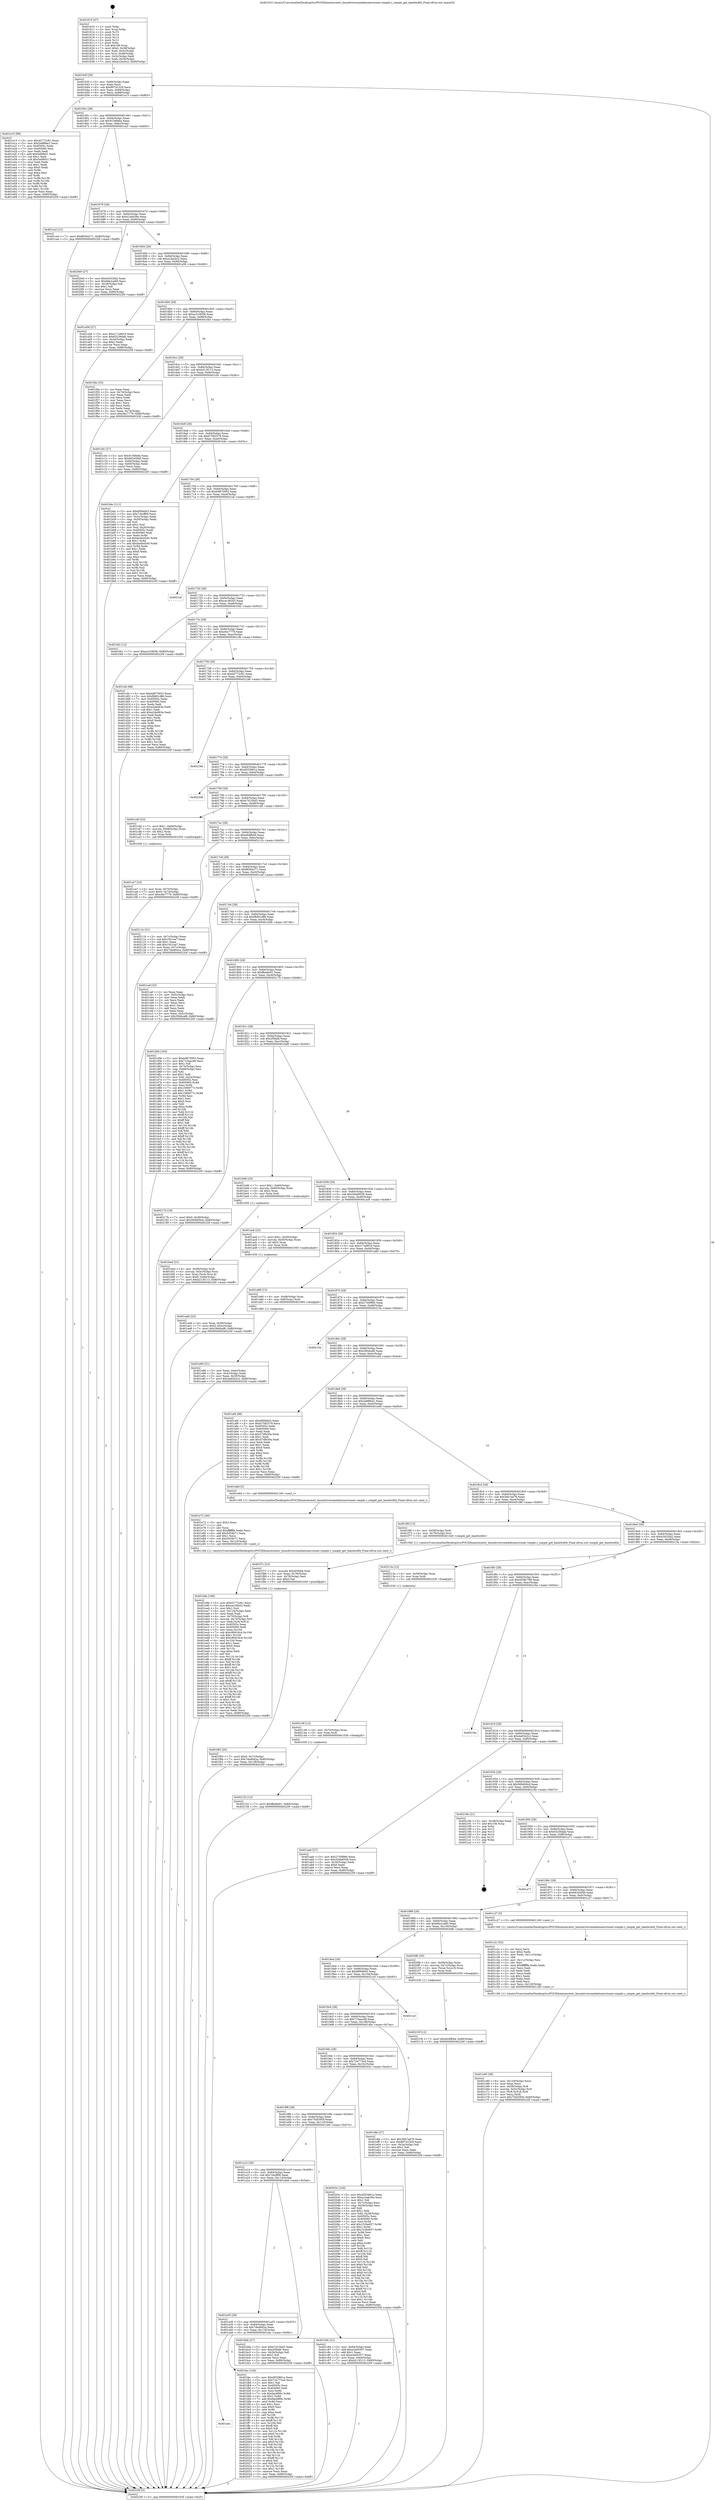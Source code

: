digraph "0x401610" {
  label = "0x401610 (/mnt/c/Users/mathe/Desktop/tcc/POCII/binaries/extr_linuxdriversmediatunerstuner-simple.c_simple_get_bandwidth_Final-ollvm.out::main(0))"
  labelloc = "t"
  node[shape=record]

  Entry [label="",width=0.3,height=0.3,shape=circle,fillcolor=black,style=filled]
  "0x40163f" [label="{
     0x40163f [29]\l
     | [instrs]\l
     &nbsp;&nbsp;0x40163f \<+3\>: mov -0x80(%rbp),%eax\l
     &nbsp;&nbsp;0x401642 \<+2\>: mov %eax,%ecx\l
     &nbsp;&nbsp;0x401644 \<+6\>: sub $0x89742328,%ecx\l
     &nbsp;&nbsp;0x40164a \<+6\>: mov %eax,-0x84(%rbp)\l
     &nbsp;&nbsp;0x401650 \<+6\>: mov %ecx,-0x88(%rbp)\l
     &nbsp;&nbsp;0x401656 \<+6\>: je 0000000000401e15 \<main+0x805\>\l
  }"]
  "0x401e15" [label="{
     0x401e15 [88]\l
     | [instrs]\l
     &nbsp;&nbsp;0x401e15 \<+5\>: mov $0xd2772c81,%eax\l
     &nbsp;&nbsp;0x401e1a \<+5\>: mov $0x2e8f6be1,%ecx\l
     &nbsp;&nbsp;0x401e1f \<+7\>: mov 0x40505c,%edx\l
     &nbsp;&nbsp;0x401e26 \<+7\>: mov 0x405060,%esi\l
     &nbsp;&nbsp;0x401e2d \<+2\>: mov %edx,%edi\l
     &nbsp;&nbsp;0x401e2f \<+6\>: add $0x5efdfe51,%edi\l
     &nbsp;&nbsp;0x401e35 \<+3\>: sub $0x1,%edi\l
     &nbsp;&nbsp;0x401e38 \<+6\>: sub $0x5efdfe51,%edi\l
     &nbsp;&nbsp;0x401e3e \<+3\>: imul %edi,%edx\l
     &nbsp;&nbsp;0x401e41 \<+3\>: and $0x1,%edx\l
     &nbsp;&nbsp;0x401e44 \<+3\>: cmp $0x0,%edx\l
     &nbsp;&nbsp;0x401e47 \<+4\>: sete %r8b\l
     &nbsp;&nbsp;0x401e4b \<+3\>: cmp $0xa,%esi\l
     &nbsp;&nbsp;0x401e4e \<+4\>: setl %r9b\l
     &nbsp;&nbsp;0x401e52 \<+3\>: mov %r8b,%r10b\l
     &nbsp;&nbsp;0x401e55 \<+3\>: and %r9b,%r10b\l
     &nbsp;&nbsp;0x401e58 \<+3\>: xor %r9b,%r8b\l
     &nbsp;&nbsp;0x401e5b \<+3\>: or %r8b,%r10b\l
     &nbsp;&nbsp;0x401e5e \<+4\>: test $0x1,%r10b\l
     &nbsp;&nbsp;0x401e62 \<+3\>: cmovne %ecx,%eax\l
     &nbsp;&nbsp;0x401e65 \<+3\>: mov %eax,-0x80(%rbp)\l
     &nbsp;&nbsp;0x401e68 \<+5\>: jmp 000000000040220f \<main+0xbff\>\l
  }"]
  "0x40165c" [label="{
     0x40165c [28]\l
     | [instrs]\l
     &nbsp;&nbsp;0x40165c \<+5\>: jmp 0000000000401661 \<main+0x51\>\l
     &nbsp;&nbsp;0x401661 \<+6\>: mov -0x84(%rbp),%eax\l
     &nbsp;&nbsp;0x401667 \<+5\>: sub $0x9156fe6e,%eax\l
     &nbsp;&nbsp;0x40166c \<+6\>: mov %eax,-0x8c(%rbp)\l
     &nbsp;&nbsp;0x401672 \<+6\>: je 0000000000401ca3 \<main+0x693\>\l
  }"]
  Exit [label="",width=0.3,height=0.3,shape=circle,fillcolor=black,style=filled,peripheries=2]
  "0x401ca3" [label="{
     0x401ca3 [12]\l
     | [instrs]\l
     &nbsp;&nbsp;0x401ca3 \<+7\>: movl $0xf6564271,-0x80(%rbp)\l
     &nbsp;&nbsp;0x401caa \<+5\>: jmp 000000000040220f \<main+0xbff\>\l
  }"]
  "0x401678" [label="{
     0x401678 [28]\l
     | [instrs]\l
     &nbsp;&nbsp;0x401678 \<+5\>: jmp 000000000040167d \<main+0x6d\>\l
     &nbsp;&nbsp;0x40167d \<+6\>: mov -0x84(%rbp),%eax\l
     &nbsp;&nbsp;0x401683 \<+5\>: sub $0xa14ab39e,%eax\l
     &nbsp;&nbsp;0x401688 \<+6\>: mov %eax,-0x90(%rbp)\l
     &nbsp;&nbsp;0x40168e \<+6\>: je 00000000004020e0 \<main+0xad0\>\l
  }"]
  "0x402152" [label="{
     0x402152 [12]\l
     | [instrs]\l
     &nbsp;&nbsp;0x402152 \<+7\>: movl $0xffea9e91,-0x80(%rbp)\l
     &nbsp;&nbsp;0x402159 \<+5\>: jmp 000000000040220f \<main+0xbff\>\l
  }"]
  "0x4020e0" [label="{
     0x4020e0 [27]\l
     | [instrs]\l
     &nbsp;&nbsp;0x4020e0 \<+5\>: mov $0x43432fa2,%eax\l
     &nbsp;&nbsp;0x4020e5 \<+5\>: mov $0x66e2ce60,%ecx\l
     &nbsp;&nbsp;0x4020ea \<+3\>: mov -0x29(%rbp),%dl\l
     &nbsp;&nbsp;0x4020ed \<+3\>: test $0x1,%dl\l
     &nbsp;&nbsp;0x4020f0 \<+3\>: cmovne %ecx,%eax\l
     &nbsp;&nbsp;0x4020f3 \<+3\>: mov %eax,-0x80(%rbp)\l
     &nbsp;&nbsp;0x4020f6 \<+5\>: jmp 000000000040220f \<main+0xbff\>\l
  }"]
  "0x401694" [label="{
     0x401694 [28]\l
     | [instrs]\l
     &nbsp;&nbsp;0x401694 \<+5\>: jmp 0000000000401699 \<main+0x89\>\l
     &nbsp;&nbsp;0x401699 \<+6\>: mov -0x84(%rbp),%eax\l
     &nbsp;&nbsp;0x40169f \<+5\>: sub $0xa23acbc2,%eax\l
     &nbsp;&nbsp;0x4016a4 \<+6\>: mov %eax,-0x94(%rbp)\l
     &nbsp;&nbsp;0x4016aa \<+6\>: je 0000000000401a56 \<main+0x446\>\l
  }"]
  "0x402146" [label="{
     0x402146 [12]\l
     | [instrs]\l
     &nbsp;&nbsp;0x402146 \<+4\>: mov -0x70(%rbp),%rax\l
     &nbsp;&nbsp;0x40214a \<+3\>: mov %rax,%rdi\l
     &nbsp;&nbsp;0x40214d \<+5\>: call 0000000000401030 \<free@plt\>\l
     | [calls]\l
     &nbsp;&nbsp;0x401030 \{1\} (unknown)\l
  }"]
  "0x401a56" [label="{
     0x401a56 [27]\l
     | [instrs]\l
     &nbsp;&nbsp;0x401a56 \<+5\>: mov $0x217a9818,%eax\l
     &nbsp;&nbsp;0x401a5b \<+5\>: mov $0x63236dab,%ecx\l
     &nbsp;&nbsp;0x401a60 \<+3\>: mov -0x34(%rbp),%edx\l
     &nbsp;&nbsp;0x401a63 \<+3\>: cmp $0x2,%edx\l
     &nbsp;&nbsp;0x401a66 \<+3\>: cmovne %ecx,%eax\l
     &nbsp;&nbsp;0x401a69 \<+3\>: mov %eax,-0x80(%rbp)\l
     &nbsp;&nbsp;0x401a6c \<+5\>: jmp 000000000040220f \<main+0xbff\>\l
  }"]
  "0x4016b0" [label="{
     0x4016b0 [28]\l
     | [instrs]\l
     &nbsp;&nbsp;0x4016b0 \<+5\>: jmp 00000000004016b5 \<main+0xa5\>\l
     &nbsp;&nbsp;0x4016b5 \<+6\>: mov -0x84(%rbp),%eax\l
     &nbsp;&nbsp;0x4016bb \<+5\>: sub $0xac318058,%eax\l
     &nbsp;&nbsp;0x4016c0 \<+6\>: mov %eax,-0x98(%rbp)\l
     &nbsp;&nbsp;0x4016c6 \<+6\>: je 0000000000401f4e \<main+0x93e\>\l
  }"]
  "0x40220f" [label="{
     0x40220f [5]\l
     | [instrs]\l
     &nbsp;&nbsp;0x40220f \<+5\>: jmp 000000000040163f \<main+0x2f\>\l
  }"]
  "0x401610" [label="{
     0x401610 [47]\l
     | [instrs]\l
     &nbsp;&nbsp;0x401610 \<+1\>: push %rbp\l
     &nbsp;&nbsp;0x401611 \<+3\>: mov %rsp,%rbp\l
     &nbsp;&nbsp;0x401614 \<+2\>: push %r15\l
     &nbsp;&nbsp;0x401616 \<+2\>: push %r14\l
     &nbsp;&nbsp;0x401618 \<+2\>: push %r13\l
     &nbsp;&nbsp;0x40161a \<+2\>: push %r12\l
     &nbsp;&nbsp;0x40161c \<+1\>: push %rbx\l
     &nbsp;&nbsp;0x40161d \<+7\>: sub $0x108,%rsp\l
     &nbsp;&nbsp;0x401624 \<+7\>: movl $0x0,-0x38(%rbp)\l
     &nbsp;&nbsp;0x40162b \<+3\>: mov %edi,-0x3c(%rbp)\l
     &nbsp;&nbsp;0x40162e \<+4\>: mov %rsi,-0x48(%rbp)\l
     &nbsp;&nbsp;0x401632 \<+3\>: mov -0x3c(%rbp),%edi\l
     &nbsp;&nbsp;0x401635 \<+3\>: mov %edi,-0x34(%rbp)\l
     &nbsp;&nbsp;0x401638 \<+7\>: movl $0xa23acbc2,-0x80(%rbp)\l
  }"]
  "0x40210f" [label="{
     0x40210f [12]\l
     | [instrs]\l
     &nbsp;&nbsp;0x40210f \<+7\>: movl $0xefc8f64d,-0x80(%rbp)\l
     &nbsp;&nbsp;0x402116 \<+5\>: jmp 000000000040220f \<main+0xbff\>\l
  }"]
  "0x401f4e" [label="{
     0x401f4e [33]\l
     | [instrs]\l
     &nbsp;&nbsp;0x401f4e \<+2\>: xor %eax,%eax\l
     &nbsp;&nbsp;0x401f50 \<+3\>: mov -0x74(%rbp),%ecx\l
     &nbsp;&nbsp;0x401f53 \<+2\>: mov %eax,%edx\l
     &nbsp;&nbsp;0x401f55 \<+2\>: sub %ecx,%edx\l
     &nbsp;&nbsp;0x401f57 \<+2\>: mov %eax,%ecx\l
     &nbsp;&nbsp;0x401f59 \<+3\>: sub $0x1,%ecx\l
     &nbsp;&nbsp;0x401f5c \<+2\>: add %ecx,%edx\l
     &nbsp;&nbsp;0x401f5e \<+2\>: sub %edx,%eax\l
     &nbsp;&nbsp;0x401f60 \<+3\>: mov %eax,-0x74(%rbp)\l
     &nbsp;&nbsp;0x401f63 \<+7\>: movl $0xcfec7779,-0x80(%rbp)\l
     &nbsp;&nbsp;0x401f6a \<+5\>: jmp 000000000040220f \<main+0xbff\>\l
  }"]
  "0x4016cc" [label="{
     0x4016cc [28]\l
     | [instrs]\l
     &nbsp;&nbsp;0x4016cc \<+5\>: jmp 00000000004016d1 \<main+0xc1\>\l
     &nbsp;&nbsp;0x4016d1 \<+6\>: mov -0x84(%rbp),%eax\l
     &nbsp;&nbsp;0x4016d7 \<+5\>: sub $0xb213f113,%eax\l
     &nbsp;&nbsp;0x4016dc \<+6\>: mov %eax,-0x9c(%rbp)\l
     &nbsp;&nbsp;0x4016e2 \<+6\>: je 0000000000401c0c \<main+0x5fc\>\l
  }"]
  "0x401a4c" [label="{
     0x401a4c\l
  }", style=dashed]
  "0x401c0c" [label="{
     0x401c0c [27]\l
     | [instrs]\l
     &nbsp;&nbsp;0x401c0c \<+5\>: mov $0x9156fe6e,%eax\l
     &nbsp;&nbsp;0x401c11 \<+5\>: mov $0x66345f49,%ecx\l
     &nbsp;&nbsp;0x401c16 \<+3\>: mov -0x64(%rbp),%edx\l
     &nbsp;&nbsp;0x401c19 \<+3\>: cmp -0x60(%rbp),%edx\l
     &nbsp;&nbsp;0x401c1c \<+3\>: cmovl %ecx,%eax\l
     &nbsp;&nbsp;0x401c1f \<+3\>: mov %eax,-0x80(%rbp)\l
     &nbsp;&nbsp;0x401c22 \<+5\>: jmp 000000000040220f \<main+0xbff\>\l
  }"]
  "0x4016e8" [label="{
     0x4016e8 [28]\l
     | [instrs]\l
     &nbsp;&nbsp;0x4016e8 \<+5\>: jmp 00000000004016ed \<main+0xdd\>\l
     &nbsp;&nbsp;0x4016ed \<+6\>: mov -0x84(%rbp),%eax\l
     &nbsp;&nbsp;0x4016f3 \<+5\>: sub $0xb7582579,%eax\l
     &nbsp;&nbsp;0x4016f8 \<+6\>: mov %eax,-0xa0(%rbp)\l
     &nbsp;&nbsp;0x4016fe \<+6\>: je 0000000000401b4c \<main+0x53c\>\l
  }"]
  "0x401fac" [label="{
     0x401fac [144]\l
     | [instrs]\l
     &nbsp;&nbsp;0x401fac \<+5\>: mov $0xd553861a,%eax\l
     &nbsp;&nbsp;0x401fb1 \<+5\>: mov $0x72e773cd,%ecx\l
     &nbsp;&nbsp;0x401fb6 \<+2\>: mov $0x1,%dl\l
     &nbsp;&nbsp;0x401fb8 \<+7\>: mov 0x40505c,%esi\l
     &nbsp;&nbsp;0x401fbf \<+7\>: mov 0x405060,%edi\l
     &nbsp;&nbsp;0x401fc6 \<+3\>: mov %esi,%r8d\l
     &nbsp;&nbsp;0x401fc9 \<+7\>: sub $0xfae4f89c,%r8d\l
     &nbsp;&nbsp;0x401fd0 \<+4\>: sub $0x1,%r8d\l
     &nbsp;&nbsp;0x401fd4 \<+7\>: add $0xfae4f89c,%r8d\l
     &nbsp;&nbsp;0x401fdb \<+4\>: imul %r8d,%esi\l
     &nbsp;&nbsp;0x401fdf \<+3\>: and $0x1,%esi\l
     &nbsp;&nbsp;0x401fe2 \<+3\>: cmp $0x0,%esi\l
     &nbsp;&nbsp;0x401fe5 \<+4\>: sete %r9b\l
     &nbsp;&nbsp;0x401fe9 \<+3\>: cmp $0xa,%edi\l
     &nbsp;&nbsp;0x401fec \<+4\>: setl %r10b\l
     &nbsp;&nbsp;0x401ff0 \<+3\>: mov %r9b,%r11b\l
     &nbsp;&nbsp;0x401ff3 \<+4\>: xor $0xff,%r11b\l
     &nbsp;&nbsp;0x401ff7 \<+3\>: mov %r10b,%bl\l
     &nbsp;&nbsp;0x401ffa \<+3\>: xor $0xff,%bl\l
     &nbsp;&nbsp;0x401ffd \<+3\>: xor $0x0,%dl\l
     &nbsp;&nbsp;0x402000 \<+3\>: mov %r11b,%r14b\l
     &nbsp;&nbsp;0x402003 \<+4\>: and $0x0,%r14b\l
     &nbsp;&nbsp;0x402007 \<+3\>: and %dl,%r9b\l
     &nbsp;&nbsp;0x40200a \<+3\>: mov %bl,%r15b\l
     &nbsp;&nbsp;0x40200d \<+4\>: and $0x0,%r15b\l
     &nbsp;&nbsp;0x402011 \<+3\>: and %dl,%r10b\l
     &nbsp;&nbsp;0x402014 \<+3\>: or %r9b,%r14b\l
     &nbsp;&nbsp;0x402017 \<+3\>: or %r10b,%r15b\l
     &nbsp;&nbsp;0x40201a \<+3\>: xor %r15b,%r14b\l
     &nbsp;&nbsp;0x40201d \<+3\>: or %bl,%r11b\l
     &nbsp;&nbsp;0x402020 \<+4\>: xor $0xff,%r11b\l
     &nbsp;&nbsp;0x402024 \<+3\>: or $0x0,%dl\l
     &nbsp;&nbsp;0x402027 \<+3\>: and %dl,%r11b\l
     &nbsp;&nbsp;0x40202a \<+3\>: or %r11b,%r14b\l
     &nbsp;&nbsp;0x40202d \<+4\>: test $0x1,%r14b\l
     &nbsp;&nbsp;0x402031 \<+3\>: cmovne %ecx,%eax\l
     &nbsp;&nbsp;0x402034 \<+3\>: mov %eax,-0x80(%rbp)\l
     &nbsp;&nbsp;0x402037 \<+5\>: jmp 000000000040220f \<main+0xbff\>\l
  }"]
  "0x401b4c" [label="{
     0x401b4c [111]\l
     | [instrs]\l
     &nbsp;&nbsp;0x401b4c \<+5\>: mov $0x6f0f4603,%eax\l
     &nbsp;&nbsp;0x401b51 \<+5\>: mov $0x7cbcff06,%ecx\l
     &nbsp;&nbsp;0x401b56 \<+3\>: mov -0x5c(%rbp),%edx\l
     &nbsp;&nbsp;0x401b59 \<+3\>: cmp -0x50(%rbp),%edx\l
     &nbsp;&nbsp;0x401b5c \<+4\>: setl %sil\l
     &nbsp;&nbsp;0x401b60 \<+4\>: and $0x1,%sil\l
     &nbsp;&nbsp;0x401b64 \<+4\>: mov %sil,-0x2b(%rbp)\l
     &nbsp;&nbsp;0x401b68 \<+7\>: mov 0x40505c,%edx\l
     &nbsp;&nbsp;0x401b6f \<+7\>: mov 0x405060,%edi\l
     &nbsp;&nbsp;0x401b76 \<+3\>: mov %edx,%r8d\l
     &nbsp;&nbsp;0x401b79 \<+7\>: sub $0xbe4b4540,%r8d\l
     &nbsp;&nbsp;0x401b80 \<+4\>: sub $0x1,%r8d\l
     &nbsp;&nbsp;0x401b84 \<+7\>: add $0xbe4b4540,%r8d\l
     &nbsp;&nbsp;0x401b8b \<+4\>: imul %r8d,%edx\l
     &nbsp;&nbsp;0x401b8f \<+3\>: and $0x1,%edx\l
     &nbsp;&nbsp;0x401b92 \<+3\>: cmp $0x0,%edx\l
     &nbsp;&nbsp;0x401b95 \<+4\>: sete %sil\l
     &nbsp;&nbsp;0x401b99 \<+3\>: cmp $0xa,%edi\l
     &nbsp;&nbsp;0x401b9c \<+4\>: setl %r9b\l
     &nbsp;&nbsp;0x401ba0 \<+3\>: mov %sil,%r10b\l
     &nbsp;&nbsp;0x401ba3 \<+3\>: and %r9b,%r10b\l
     &nbsp;&nbsp;0x401ba6 \<+3\>: xor %r9b,%sil\l
     &nbsp;&nbsp;0x401ba9 \<+3\>: or %sil,%r10b\l
     &nbsp;&nbsp;0x401bac \<+4\>: test $0x1,%r10b\l
     &nbsp;&nbsp;0x401bb0 \<+3\>: cmovne %ecx,%eax\l
     &nbsp;&nbsp;0x401bb3 \<+3\>: mov %eax,-0x80(%rbp)\l
     &nbsp;&nbsp;0x401bb6 \<+5\>: jmp 000000000040220f \<main+0xbff\>\l
  }"]
  "0x401704" [label="{
     0x401704 [28]\l
     | [instrs]\l
     &nbsp;&nbsp;0x401704 \<+5\>: jmp 0000000000401709 \<main+0xf9\>\l
     &nbsp;&nbsp;0x401709 \<+6\>: mov -0x84(%rbp),%eax\l
     &nbsp;&nbsp;0x40170f \<+5\>: sub $0xb9875953,%eax\l
     &nbsp;&nbsp;0x401714 \<+6\>: mov %eax,-0xa4(%rbp)\l
     &nbsp;&nbsp;0x40171a \<+6\>: je 00000000004021af \<main+0xb9f\>\l
  }"]
  "0x401f93" [label="{
     0x401f93 [25]\l
     | [instrs]\l
     &nbsp;&nbsp;0x401f93 \<+7\>: movl $0x0,-0x7c(%rbp)\l
     &nbsp;&nbsp;0x401f9a \<+7\>: movl $0x7ded942a,-0x80(%rbp)\l
     &nbsp;&nbsp;0x401fa1 \<+6\>: mov %eax,-0x128(%rbp)\l
     &nbsp;&nbsp;0x401fa7 \<+5\>: jmp 000000000040220f \<main+0xbff\>\l
  }"]
  "0x4021af" [label="{
     0x4021af\l
  }", style=dashed]
  "0x401720" [label="{
     0x401720 [28]\l
     | [instrs]\l
     &nbsp;&nbsp;0x401720 \<+5\>: jmp 0000000000401725 \<main+0x115\>\l
     &nbsp;&nbsp;0x401725 \<+6\>: mov -0x84(%rbp),%eax\l
     &nbsp;&nbsp;0x40172b \<+5\>: sub $0xcec38263,%eax\l
     &nbsp;&nbsp;0x401730 \<+6\>: mov %eax,-0xa8(%rbp)\l
     &nbsp;&nbsp;0x401736 \<+6\>: je 0000000000401f42 \<main+0x932\>\l
  }"]
  "0x401f7c" [label="{
     0x401f7c [23]\l
     | [instrs]\l
     &nbsp;&nbsp;0x401f7c \<+10\>: movabs $0x4030b6,%rdi\l
     &nbsp;&nbsp;0x401f86 \<+3\>: mov %eax,-0x78(%rbp)\l
     &nbsp;&nbsp;0x401f89 \<+3\>: mov -0x78(%rbp),%esi\l
     &nbsp;&nbsp;0x401f8c \<+2\>: mov $0x0,%al\l
     &nbsp;&nbsp;0x401f8e \<+5\>: call 0000000000401040 \<printf@plt\>\l
     | [calls]\l
     &nbsp;&nbsp;0x401040 \{1\} (unknown)\l
  }"]
  "0x401f42" [label="{
     0x401f42 [12]\l
     | [instrs]\l
     &nbsp;&nbsp;0x401f42 \<+7\>: movl $0xac318058,-0x80(%rbp)\l
     &nbsp;&nbsp;0x401f49 \<+5\>: jmp 000000000040220f \<main+0xbff\>\l
  }"]
  "0x40173c" [label="{
     0x40173c [28]\l
     | [instrs]\l
     &nbsp;&nbsp;0x40173c \<+5\>: jmp 0000000000401741 \<main+0x131\>\l
     &nbsp;&nbsp;0x401741 \<+6\>: mov -0x84(%rbp),%eax\l
     &nbsp;&nbsp;0x401747 \<+5\>: sub $0xcfec7779,%eax\l
     &nbsp;&nbsp;0x40174c \<+6\>: mov %eax,-0xac(%rbp)\l
     &nbsp;&nbsp;0x401752 \<+6\>: je 0000000000401cfe \<main+0x6ee\>\l
  }"]
  "0x401e9a" [label="{
     0x401e9a [168]\l
     | [instrs]\l
     &nbsp;&nbsp;0x401e9a \<+5\>: mov $0xd2772c81,%ecx\l
     &nbsp;&nbsp;0x401e9f \<+5\>: mov $0xcec38263,%edx\l
     &nbsp;&nbsp;0x401ea4 \<+3\>: mov $0x1,%sil\l
     &nbsp;&nbsp;0x401ea7 \<+6\>: mov -0x124(%rbp),%edi\l
     &nbsp;&nbsp;0x401ead \<+3\>: imul %eax,%edi\l
     &nbsp;&nbsp;0x401eb0 \<+4\>: mov -0x70(%rbp),%r8\l
     &nbsp;&nbsp;0x401eb4 \<+4\>: movslq -0x74(%rbp),%r9\l
     &nbsp;&nbsp;0x401eb8 \<+4\>: mov %edi,(%r8,%r9,4)\l
     &nbsp;&nbsp;0x401ebc \<+7\>: mov 0x40505c,%eax\l
     &nbsp;&nbsp;0x401ec3 \<+7\>: mov 0x405060,%edi\l
     &nbsp;&nbsp;0x401eca \<+3\>: mov %eax,%r10d\l
     &nbsp;&nbsp;0x401ecd \<+7\>: sub $0xc90d16c4,%r10d\l
     &nbsp;&nbsp;0x401ed4 \<+4\>: sub $0x1,%r10d\l
     &nbsp;&nbsp;0x401ed8 \<+7\>: add $0xc90d16c4,%r10d\l
     &nbsp;&nbsp;0x401edf \<+4\>: imul %r10d,%eax\l
     &nbsp;&nbsp;0x401ee3 \<+3\>: and $0x1,%eax\l
     &nbsp;&nbsp;0x401ee6 \<+3\>: cmp $0x0,%eax\l
     &nbsp;&nbsp;0x401ee9 \<+4\>: sete %r11b\l
     &nbsp;&nbsp;0x401eed \<+3\>: cmp $0xa,%edi\l
     &nbsp;&nbsp;0x401ef0 \<+3\>: setl %bl\l
     &nbsp;&nbsp;0x401ef3 \<+3\>: mov %r11b,%r14b\l
     &nbsp;&nbsp;0x401ef6 \<+4\>: xor $0xff,%r14b\l
     &nbsp;&nbsp;0x401efa \<+3\>: mov %bl,%r15b\l
     &nbsp;&nbsp;0x401efd \<+4\>: xor $0xff,%r15b\l
     &nbsp;&nbsp;0x401f01 \<+4\>: xor $0x1,%sil\l
     &nbsp;&nbsp;0x401f05 \<+3\>: mov %r14b,%r12b\l
     &nbsp;&nbsp;0x401f08 \<+4\>: and $0xff,%r12b\l
     &nbsp;&nbsp;0x401f0c \<+3\>: and %sil,%r11b\l
     &nbsp;&nbsp;0x401f0f \<+3\>: mov %r15b,%r13b\l
     &nbsp;&nbsp;0x401f12 \<+4\>: and $0xff,%r13b\l
     &nbsp;&nbsp;0x401f16 \<+3\>: and %sil,%bl\l
     &nbsp;&nbsp;0x401f19 \<+3\>: or %r11b,%r12b\l
     &nbsp;&nbsp;0x401f1c \<+3\>: or %bl,%r13b\l
     &nbsp;&nbsp;0x401f1f \<+3\>: xor %r13b,%r12b\l
     &nbsp;&nbsp;0x401f22 \<+3\>: or %r15b,%r14b\l
     &nbsp;&nbsp;0x401f25 \<+4\>: xor $0xff,%r14b\l
     &nbsp;&nbsp;0x401f29 \<+4\>: or $0x1,%sil\l
     &nbsp;&nbsp;0x401f2d \<+3\>: and %sil,%r14b\l
     &nbsp;&nbsp;0x401f30 \<+3\>: or %r14b,%r12b\l
     &nbsp;&nbsp;0x401f33 \<+4\>: test $0x1,%r12b\l
     &nbsp;&nbsp;0x401f37 \<+3\>: cmovne %edx,%ecx\l
     &nbsp;&nbsp;0x401f3a \<+3\>: mov %ecx,-0x80(%rbp)\l
     &nbsp;&nbsp;0x401f3d \<+5\>: jmp 000000000040220f \<main+0xbff\>\l
  }"]
  "0x401cfe" [label="{
     0x401cfe [88]\l
     | [instrs]\l
     &nbsp;&nbsp;0x401cfe \<+5\>: mov $0xb9875953,%eax\l
     &nbsp;&nbsp;0x401d03 \<+5\>: mov $0xf8d91d86,%ecx\l
     &nbsp;&nbsp;0x401d08 \<+7\>: mov 0x40505c,%edx\l
     &nbsp;&nbsp;0x401d0f \<+7\>: mov 0x405060,%esi\l
     &nbsp;&nbsp;0x401d16 \<+2\>: mov %edx,%edi\l
     &nbsp;&nbsp;0x401d18 \<+6\>: sub $0xe2de063e,%edi\l
     &nbsp;&nbsp;0x401d1e \<+3\>: sub $0x1,%edi\l
     &nbsp;&nbsp;0x401d21 \<+6\>: add $0xe2de063e,%edi\l
     &nbsp;&nbsp;0x401d27 \<+3\>: imul %edi,%edx\l
     &nbsp;&nbsp;0x401d2a \<+3\>: and $0x1,%edx\l
     &nbsp;&nbsp;0x401d2d \<+3\>: cmp $0x0,%edx\l
     &nbsp;&nbsp;0x401d30 \<+4\>: sete %r8b\l
     &nbsp;&nbsp;0x401d34 \<+3\>: cmp $0xa,%esi\l
     &nbsp;&nbsp;0x401d37 \<+4\>: setl %r9b\l
     &nbsp;&nbsp;0x401d3b \<+3\>: mov %r8b,%r10b\l
     &nbsp;&nbsp;0x401d3e \<+3\>: and %r9b,%r10b\l
     &nbsp;&nbsp;0x401d41 \<+3\>: xor %r9b,%r8b\l
     &nbsp;&nbsp;0x401d44 \<+3\>: or %r8b,%r10b\l
     &nbsp;&nbsp;0x401d47 \<+4\>: test $0x1,%r10b\l
     &nbsp;&nbsp;0x401d4b \<+3\>: cmovne %ecx,%eax\l
     &nbsp;&nbsp;0x401d4e \<+3\>: mov %eax,-0x80(%rbp)\l
     &nbsp;&nbsp;0x401d51 \<+5\>: jmp 000000000040220f \<main+0xbff\>\l
  }"]
  "0x401758" [label="{
     0x401758 [28]\l
     | [instrs]\l
     &nbsp;&nbsp;0x401758 \<+5\>: jmp 000000000040175d \<main+0x14d\>\l
     &nbsp;&nbsp;0x40175d \<+6\>: mov -0x84(%rbp),%eax\l
     &nbsp;&nbsp;0x401763 \<+5\>: sub $0xd2772c81,%eax\l
     &nbsp;&nbsp;0x401768 \<+6\>: mov %eax,-0xb0(%rbp)\l
     &nbsp;&nbsp;0x40176e \<+6\>: je 00000000004021bb \<main+0xbab\>\l
  }"]
  "0x401e72" [label="{
     0x401e72 [40]\l
     | [instrs]\l
     &nbsp;&nbsp;0x401e72 \<+5\>: mov $0x2,%ecx\l
     &nbsp;&nbsp;0x401e77 \<+1\>: cltd\l
     &nbsp;&nbsp;0x401e78 \<+2\>: idiv %ecx\l
     &nbsp;&nbsp;0x401e7a \<+6\>: imul $0xfffffffe,%edx,%ecx\l
     &nbsp;&nbsp;0x401e80 \<+6\>: add $0x5d34b71,%ecx\l
     &nbsp;&nbsp;0x401e86 \<+3\>: add $0x1,%ecx\l
     &nbsp;&nbsp;0x401e89 \<+6\>: sub $0x5d34b71,%ecx\l
     &nbsp;&nbsp;0x401e8f \<+6\>: mov %ecx,-0x124(%rbp)\l
     &nbsp;&nbsp;0x401e95 \<+5\>: call 0000000000401160 \<next_i\>\l
     | [calls]\l
     &nbsp;&nbsp;0x401160 \{1\} (/mnt/c/Users/mathe/Desktop/tcc/POCII/binaries/extr_linuxdriversmediatunerstuner-simple.c_simple_get_bandwidth_Final-ollvm.out::next_i)\l
  }"]
  "0x4021bb" [label="{
     0x4021bb\l
  }", style=dashed]
  "0x401774" [label="{
     0x401774 [28]\l
     | [instrs]\l
     &nbsp;&nbsp;0x401774 \<+5\>: jmp 0000000000401779 \<main+0x169\>\l
     &nbsp;&nbsp;0x401779 \<+6\>: mov -0x84(%rbp),%eax\l
     &nbsp;&nbsp;0x40177f \<+5\>: sub $0xd553861a,%eax\l
     &nbsp;&nbsp;0x401784 \<+6\>: mov %eax,-0xb4(%rbp)\l
     &nbsp;&nbsp;0x40178a \<+6\>: je 0000000000402208 \<main+0xbf8\>\l
  }"]
  "0x401ce7" [label="{
     0x401ce7 [23]\l
     | [instrs]\l
     &nbsp;&nbsp;0x401ce7 \<+4\>: mov %rax,-0x70(%rbp)\l
     &nbsp;&nbsp;0x401ceb \<+7\>: movl $0x0,-0x74(%rbp)\l
     &nbsp;&nbsp;0x401cf2 \<+7\>: movl $0xcfec7779,-0x80(%rbp)\l
     &nbsp;&nbsp;0x401cf9 \<+5\>: jmp 000000000040220f \<main+0xbff\>\l
  }"]
  "0x402208" [label="{
     0x402208\l
  }", style=dashed]
  "0x401790" [label="{
     0x401790 [28]\l
     | [instrs]\l
     &nbsp;&nbsp;0x401790 \<+5\>: jmp 0000000000401795 \<main+0x185\>\l
     &nbsp;&nbsp;0x401795 \<+6\>: mov -0x84(%rbp),%eax\l
     &nbsp;&nbsp;0x40179b \<+5\>: sub $0xe7d15bd3,%eax\l
     &nbsp;&nbsp;0x4017a0 \<+6\>: mov %eax,-0xb8(%rbp)\l
     &nbsp;&nbsp;0x4017a6 \<+6\>: je 0000000000401cd0 \<main+0x6c0\>\l
  }"]
  "0x401c60" [label="{
     0x401c60 [36]\l
     | [instrs]\l
     &nbsp;&nbsp;0x401c60 \<+6\>: mov -0x120(%rbp),%ecx\l
     &nbsp;&nbsp;0x401c66 \<+3\>: imul %eax,%ecx\l
     &nbsp;&nbsp;0x401c69 \<+4\>: mov -0x58(%rbp),%r8\l
     &nbsp;&nbsp;0x401c6d \<+4\>: movslq -0x5c(%rbp),%r9\l
     &nbsp;&nbsp;0x401c71 \<+4\>: mov (%r8,%r9,8),%r8\l
     &nbsp;&nbsp;0x401c75 \<+3\>: mov %ecx,(%r8)\l
     &nbsp;&nbsp;0x401c78 \<+7\>: movl $0x75d5393f,-0x80(%rbp)\l
     &nbsp;&nbsp;0x401c7f \<+5\>: jmp 000000000040220f \<main+0xbff\>\l
  }"]
  "0x401cd0" [label="{
     0x401cd0 [23]\l
     | [instrs]\l
     &nbsp;&nbsp;0x401cd0 \<+7\>: movl $0x1,-0x68(%rbp)\l
     &nbsp;&nbsp;0x401cd7 \<+4\>: movslq -0x68(%rbp),%rax\l
     &nbsp;&nbsp;0x401cdb \<+4\>: shl $0x2,%rax\l
     &nbsp;&nbsp;0x401cdf \<+3\>: mov %rax,%rdi\l
     &nbsp;&nbsp;0x401ce2 \<+5\>: call 0000000000401050 \<malloc@plt\>\l
     | [calls]\l
     &nbsp;&nbsp;0x401050 \{1\} (unknown)\l
  }"]
  "0x4017ac" [label="{
     0x4017ac [28]\l
     | [instrs]\l
     &nbsp;&nbsp;0x4017ac \<+5\>: jmp 00000000004017b1 \<main+0x1a1\>\l
     &nbsp;&nbsp;0x4017b1 \<+6\>: mov -0x84(%rbp),%eax\l
     &nbsp;&nbsp;0x4017b7 \<+5\>: sub $0xefc8f64d,%eax\l
     &nbsp;&nbsp;0x4017bc \<+6\>: mov %eax,-0xbc(%rbp)\l
     &nbsp;&nbsp;0x4017c2 \<+6\>: je 000000000040211b \<main+0xb0b\>\l
  }"]
  "0x401c2c" [label="{
     0x401c2c [52]\l
     | [instrs]\l
     &nbsp;&nbsp;0x401c2c \<+2\>: xor %ecx,%ecx\l
     &nbsp;&nbsp;0x401c2e \<+5\>: mov $0x2,%edx\l
     &nbsp;&nbsp;0x401c33 \<+6\>: mov %edx,-0x11c(%rbp)\l
     &nbsp;&nbsp;0x401c39 \<+1\>: cltd\l
     &nbsp;&nbsp;0x401c3a \<+6\>: mov -0x11c(%rbp),%esi\l
     &nbsp;&nbsp;0x401c40 \<+2\>: idiv %esi\l
     &nbsp;&nbsp;0x401c42 \<+6\>: imul $0xfffffffe,%edx,%edx\l
     &nbsp;&nbsp;0x401c48 \<+2\>: mov %ecx,%edi\l
     &nbsp;&nbsp;0x401c4a \<+2\>: sub %edx,%edi\l
     &nbsp;&nbsp;0x401c4c \<+2\>: mov %ecx,%edx\l
     &nbsp;&nbsp;0x401c4e \<+3\>: sub $0x1,%edx\l
     &nbsp;&nbsp;0x401c51 \<+2\>: add %edx,%edi\l
     &nbsp;&nbsp;0x401c53 \<+2\>: sub %edi,%ecx\l
     &nbsp;&nbsp;0x401c55 \<+6\>: mov %ecx,-0x120(%rbp)\l
     &nbsp;&nbsp;0x401c5b \<+5\>: call 0000000000401160 \<next_i\>\l
     | [calls]\l
     &nbsp;&nbsp;0x401160 \{1\} (/mnt/c/Users/mathe/Desktop/tcc/POCII/binaries/extr_linuxdriversmediatunerstuner-simple.c_simple_get_bandwidth_Final-ollvm.out::next_i)\l
  }"]
  "0x40211b" [label="{
     0x40211b [31]\l
     | [instrs]\l
     &nbsp;&nbsp;0x40211b \<+3\>: mov -0x7c(%rbp),%eax\l
     &nbsp;&nbsp;0x40211e \<+5\>: sub $0x1921aa7,%eax\l
     &nbsp;&nbsp;0x402123 \<+3\>: add $0x1,%eax\l
     &nbsp;&nbsp;0x402126 \<+5\>: add $0x1921aa7,%eax\l
     &nbsp;&nbsp;0x40212b \<+3\>: mov %eax,-0x7c(%rbp)\l
     &nbsp;&nbsp;0x40212e \<+7\>: movl $0x7ded942a,-0x80(%rbp)\l
     &nbsp;&nbsp;0x402135 \<+5\>: jmp 000000000040220f \<main+0xbff\>\l
  }"]
  "0x4017c8" [label="{
     0x4017c8 [28]\l
     | [instrs]\l
     &nbsp;&nbsp;0x4017c8 \<+5\>: jmp 00000000004017cd \<main+0x1bd\>\l
     &nbsp;&nbsp;0x4017cd \<+6\>: mov -0x84(%rbp),%eax\l
     &nbsp;&nbsp;0x4017d3 \<+5\>: sub $0xf6564271,%eax\l
     &nbsp;&nbsp;0x4017d8 \<+6\>: mov %eax,-0xc0(%rbp)\l
     &nbsp;&nbsp;0x4017de \<+6\>: je 0000000000401caf \<main+0x69f\>\l
  }"]
  "0x401bed" [label="{
     0x401bed [31]\l
     | [instrs]\l
     &nbsp;&nbsp;0x401bed \<+4\>: mov -0x58(%rbp),%rdi\l
     &nbsp;&nbsp;0x401bf1 \<+4\>: movslq -0x5c(%rbp),%rcx\l
     &nbsp;&nbsp;0x401bf5 \<+4\>: mov %rax,(%rdi,%rcx,8)\l
     &nbsp;&nbsp;0x401bf9 \<+7\>: movl $0x0,-0x64(%rbp)\l
     &nbsp;&nbsp;0x401c00 \<+7\>: movl $0xb213f113,-0x80(%rbp)\l
     &nbsp;&nbsp;0x401c07 \<+5\>: jmp 000000000040220f \<main+0xbff\>\l
  }"]
  "0x401caf" [label="{
     0x401caf [33]\l
     | [instrs]\l
     &nbsp;&nbsp;0x401caf \<+2\>: xor %eax,%eax\l
     &nbsp;&nbsp;0x401cb1 \<+3\>: mov -0x5c(%rbp),%ecx\l
     &nbsp;&nbsp;0x401cb4 \<+2\>: mov %eax,%edx\l
     &nbsp;&nbsp;0x401cb6 \<+2\>: sub %ecx,%edx\l
     &nbsp;&nbsp;0x401cb8 \<+2\>: mov %eax,%ecx\l
     &nbsp;&nbsp;0x401cba \<+3\>: sub $0x1,%ecx\l
     &nbsp;&nbsp;0x401cbd \<+2\>: add %ecx,%edx\l
     &nbsp;&nbsp;0x401cbf \<+2\>: sub %edx,%eax\l
     &nbsp;&nbsp;0x401cc1 \<+3\>: mov %eax,-0x5c(%rbp)\l
     &nbsp;&nbsp;0x401cc4 \<+7\>: movl $0x290dcaf6,-0x80(%rbp)\l
     &nbsp;&nbsp;0x401ccb \<+5\>: jmp 000000000040220f \<main+0xbff\>\l
  }"]
  "0x4017e4" [label="{
     0x4017e4 [28]\l
     | [instrs]\l
     &nbsp;&nbsp;0x4017e4 \<+5\>: jmp 00000000004017e9 \<main+0x1d9\>\l
     &nbsp;&nbsp;0x4017e9 \<+6\>: mov -0x84(%rbp),%eax\l
     &nbsp;&nbsp;0x4017ef \<+5\>: sub $0xf8d91d86,%eax\l
     &nbsp;&nbsp;0x4017f4 \<+6\>: mov %eax,-0xc4(%rbp)\l
     &nbsp;&nbsp;0x4017fa \<+6\>: je 0000000000401d56 \<main+0x746\>\l
  }"]
  "0x401a30" [label="{
     0x401a30 [28]\l
     | [instrs]\l
     &nbsp;&nbsp;0x401a30 \<+5\>: jmp 0000000000401a35 \<main+0x425\>\l
     &nbsp;&nbsp;0x401a35 \<+6\>: mov -0x84(%rbp),%eax\l
     &nbsp;&nbsp;0x401a3b \<+5\>: sub $0x7ded942a,%eax\l
     &nbsp;&nbsp;0x401a40 \<+6\>: mov %eax,-0x118(%rbp)\l
     &nbsp;&nbsp;0x401a46 \<+6\>: je 0000000000401fac \<main+0x99c\>\l
  }"]
  "0x401d56" [label="{
     0x401d56 [164]\l
     | [instrs]\l
     &nbsp;&nbsp;0x401d56 \<+5\>: mov $0xb9875953,%eax\l
     &nbsp;&nbsp;0x401d5b \<+5\>: mov $0x710aac48,%ecx\l
     &nbsp;&nbsp;0x401d60 \<+2\>: mov $0x1,%dl\l
     &nbsp;&nbsp;0x401d62 \<+3\>: mov -0x74(%rbp),%esi\l
     &nbsp;&nbsp;0x401d65 \<+3\>: cmp -0x68(%rbp),%esi\l
     &nbsp;&nbsp;0x401d68 \<+4\>: setl %dil\l
     &nbsp;&nbsp;0x401d6c \<+4\>: and $0x1,%dil\l
     &nbsp;&nbsp;0x401d70 \<+4\>: mov %dil,-0x2a(%rbp)\l
     &nbsp;&nbsp;0x401d74 \<+7\>: mov 0x40505c,%esi\l
     &nbsp;&nbsp;0x401d7b \<+8\>: mov 0x405060,%r8d\l
     &nbsp;&nbsp;0x401d83 \<+3\>: mov %esi,%r9d\l
     &nbsp;&nbsp;0x401d86 \<+7\>: sub $0x1566077c,%r9d\l
     &nbsp;&nbsp;0x401d8d \<+4\>: sub $0x1,%r9d\l
     &nbsp;&nbsp;0x401d91 \<+7\>: add $0x1566077c,%r9d\l
     &nbsp;&nbsp;0x401d98 \<+4\>: imul %r9d,%esi\l
     &nbsp;&nbsp;0x401d9c \<+3\>: and $0x1,%esi\l
     &nbsp;&nbsp;0x401d9f \<+3\>: cmp $0x0,%esi\l
     &nbsp;&nbsp;0x401da2 \<+4\>: sete %dil\l
     &nbsp;&nbsp;0x401da6 \<+4\>: cmp $0xa,%r8d\l
     &nbsp;&nbsp;0x401daa \<+4\>: setl %r10b\l
     &nbsp;&nbsp;0x401dae \<+3\>: mov %dil,%r11b\l
     &nbsp;&nbsp;0x401db1 \<+4\>: xor $0xff,%r11b\l
     &nbsp;&nbsp;0x401db5 \<+3\>: mov %r10b,%bl\l
     &nbsp;&nbsp;0x401db8 \<+3\>: xor $0xff,%bl\l
     &nbsp;&nbsp;0x401dbb \<+3\>: xor $0x1,%dl\l
     &nbsp;&nbsp;0x401dbe \<+3\>: mov %r11b,%r14b\l
     &nbsp;&nbsp;0x401dc1 \<+4\>: and $0xff,%r14b\l
     &nbsp;&nbsp;0x401dc5 \<+3\>: and %dl,%dil\l
     &nbsp;&nbsp;0x401dc8 \<+3\>: mov %bl,%r15b\l
     &nbsp;&nbsp;0x401dcb \<+4\>: and $0xff,%r15b\l
     &nbsp;&nbsp;0x401dcf \<+3\>: and %dl,%r10b\l
     &nbsp;&nbsp;0x401dd2 \<+3\>: or %dil,%r14b\l
     &nbsp;&nbsp;0x401dd5 \<+3\>: or %r10b,%r15b\l
     &nbsp;&nbsp;0x401dd8 \<+3\>: xor %r15b,%r14b\l
     &nbsp;&nbsp;0x401ddb \<+3\>: or %bl,%r11b\l
     &nbsp;&nbsp;0x401dde \<+4\>: xor $0xff,%r11b\l
     &nbsp;&nbsp;0x401de2 \<+3\>: or $0x1,%dl\l
     &nbsp;&nbsp;0x401de5 \<+3\>: and %dl,%r11b\l
     &nbsp;&nbsp;0x401de8 \<+3\>: or %r11b,%r14b\l
     &nbsp;&nbsp;0x401deb \<+4\>: test $0x1,%r14b\l
     &nbsp;&nbsp;0x401def \<+3\>: cmovne %ecx,%eax\l
     &nbsp;&nbsp;0x401df2 \<+3\>: mov %eax,-0x80(%rbp)\l
     &nbsp;&nbsp;0x401df5 \<+5\>: jmp 000000000040220f \<main+0xbff\>\l
  }"]
  "0x401800" [label="{
     0x401800 [28]\l
     | [instrs]\l
     &nbsp;&nbsp;0x401800 \<+5\>: jmp 0000000000401805 \<main+0x1f5\>\l
     &nbsp;&nbsp;0x401805 \<+6\>: mov -0x84(%rbp),%eax\l
     &nbsp;&nbsp;0x40180b \<+5\>: sub $0xffea9e91,%eax\l
     &nbsp;&nbsp;0x401810 \<+6\>: mov %eax,-0xc8(%rbp)\l
     &nbsp;&nbsp;0x401816 \<+6\>: je 000000000040217b \<main+0xb6b\>\l
  }"]
  "0x401bbb" [label="{
     0x401bbb [27]\l
     | [instrs]\l
     &nbsp;&nbsp;0x401bbb \<+5\>: mov $0xe7d15bd3,%eax\l
     &nbsp;&nbsp;0x401bc0 \<+5\>: mov $0x2f5fafd,%ecx\l
     &nbsp;&nbsp;0x401bc5 \<+3\>: mov -0x2b(%rbp),%dl\l
     &nbsp;&nbsp;0x401bc8 \<+3\>: test $0x1,%dl\l
     &nbsp;&nbsp;0x401bcb \<+3\>: cmovne %ecx,%eax\l
     &nbsp;&nbsp;0x401bce \<+3\>: mov %eax,-0x80(%rbp)\l
     &nbsp;&nbsp;0x401bd1 \<+5\>: jmp 000000000040220f \<main+0xbff\>\l
  }"]
  "0x40217b" [label="{
     0x40217b [19]\l
     | [instrs]\l
     &nbsp;&nbsp;0x40217b \<+7\>: movl $0x0,-0x38(%rbp)\l
     &nbsp;&nbsp;0x402182 \<+7\>: movl $0x569d09cd,-0x80(%rbp)\l
     &nbsp;&nbsp;0x402189 \<+5\>: jmp 000000000040220f \<main+0xbff\>\l
  }"]
  "0x40181c" [label="{
     0x40181c [28]\l
     | [instrs]\l
     &nbsp;&nbsp;0x40181c \<+5\>: jmp 0000000000401821 \<main+0x211\>\l
     &nbsp;&nbsp;0x401821 \<+6\>: mov -0x84(%rbp),%eax\l
     &nbsp;&nbsp;0x401827 \<+5\>: sub $0x2f5fafd,%eax\l
     &nbsp;&nbsp;0x40182c \<+6\>: mov %eax,-0xcc(%rbp)\l
     &nbsp;&nbsp;0x401832 \<+6\>: je 0000000000401bd6 \<main+0x5c6\>\l
  }"]
  "0x401a14" [label="{
     0x401a14 [28]\l
     | [instrs]\l
     &nbsp;&nbsp;0x401a14 \<+5\>: jmp 0000000000401a19 \<main+0x409\>\l
     &nbsp;&nbsp;0x401a19 \<+6\>: mov -0x84(%rbp),%eax\l
     &nbsp;&nbsp;0x401a1f \<+5\>: sub $0x7cbcff06,%eax\l
     &nbsp;&nbsp;0x401a24 \<+6\>: mov %eax,-0x114(%rbp)\l
     &nbsp;&nbsp;0x401a2a \<+6\>: je 0000000000401bbb \<main+0x5ab\>\l
  }"]
  "0x401bd6" [label="{
     0x401bd6 [23]\l
     | [instrs]\l
     &nbsp;&nbsp;0x401bd6 \<+7\>: movl $0x1,-0x60(%rbp)\l
     &nbsp;&nbsp;0x401bdd \<+4\>: movslq -0x60(%rbp),%rax\l
     &nbsp;&nbsp;0x401be1 \<+4\>: shl $0x2,%rax\l
     &nbsp;&nbsp;0x401be5 \<+3\>: mov %rax,%rdi\l
     &nbsp;&nbsp;0x401be8 \<+5\>: call 0000000000401050 \<malloc@plt\>\l
     | [calls]\l
     &nbsp;&nbsp;0x401050 \{1\} (unknown)\l
  }"]
  "0x401838" [label="{
     0x401838 [28]\l
     | [instrs]\l
     &nbsp;&nbsp;0x401838 \<+5\>: jmp 000000000040183d \<main+0x22d\>\l
     &nbsp;&nbsp;0x40183d \<+6\>: mov -0x84(%rbp),%eax\l
     &nbsp;&nbsp;0x401843 \<+5\>: sub $0x20eb8558,%eax\l
     &nbsp;&nbsp;0x401848 \<+6\>: mov %eax,-0xd0(%rbp)\l
     &nbsp;&nbsp;0x40184e \<+6\>: je 0000000000401ac6 \<main+0x4b6\>\l
  }"]
  "0x401c84" [label="{
     0x401c84 [31]\l
     | [instrs]\l
     &nbsp;&nbsp;0x401c84 \<+3\>: mov -0x64(%rbp),%eax\l
     &nbsp;&nbsp;0x401c87 \<+5\>: add $0xa3a00357,%eax\l
     &nbsp;&nbsp;0x401c8c \<+3\>: add $0x1,%eax\l
     &nbsp;&nbsp;0x401c8f \<+5\>: sub $0xa3a00357,%eax\l
     &nbsp;&nbsp;0x401c94 \<+3\>: mov %eax,-0x64(%rbp)\l
     &nbsp;&nbsp;0x401c97 \<+7\>: movl $0xb213f113,-0x80(%rbp)\l
     &nbsp;&nbsp;0x401c9e \<+5\>: jmp 000000000040220f \<main+0xbff\>\l
  }"]
  "0x401ac6" [label="{
     0x401ac6 [23]\l
     | [instrs]\l
     &nbsp;&nbsp;0x401ac6 \<+7\>: movl $0x1,-0x50(%rbp)\l
     &nbsp;&nbsp;0x401acd \<+4\>: movslq -0x50(%rbp),%rax\l
     &nbsp;&nbsp;0x401ad1 \<+4\>: shl $0x3,%rax\l
     &nbsp;&nbsp;0x401ad5 \<+3\>: mov %rax,%rdi\l
     &nbsp;&nbsp;0x401ad8 \<+5\>: call 0000000000401050 \<malloc@plt\>\l
     | [calls]\l
     &nbsp;&nbsp;0x401050 \{1\} (unknown)\l
  }"]
  "0x401854" [label="{
     0x401854 [28]\l
     | [instrs]\l
     &nbsp;&nbsp;0x401854 \<+5\>: jmp 0000000000401859 \<main+0x249\>\l
     &nbsp;&nbsp;0x401859 \<+6\>: mov -0x84(%rbp),%eax\l
     &nbsp;&nbsp;0x40185f \<+5\>: sub $0x217a9818,%eax\l
     &nbsp;&nbsp;0x401864 \<+6\>: mov %eax,-0xd4(%rbp)\l
     &nbsp;&nbsp;0x40186a \<+6\>: je 0000000000401a89 \<main+0x479\>\l
  }"]
  "0x4019f8" [label="{
     0x4019f8 [28]\l
     | [instrs]\l
     &nbsp;&nbsp;0x4019f8 \<+5\>: jmp 00000000004019fd \<main+0x3ed\>\l
     &nbsp;&nbsp;0x4019fd \<+6\>: mov -0x84(%rbp),%eax\l
     &nbsp;&nbsp;0x401a03 \<+5\>: sub $0x75d5393f,%eax\l
     &nbsp;&nbsp;0x401a08 \<+6\>: mov %eax,-0x110(%rbp)\l
     &nbsp;&nbsp;0x401a0e \<+6\>: je 0000000000401c84 \<main+0x674\>\l
  }"]
  "0x401a89" [label="{
     0x401a89 [13]\l
     | [instrs]\l
     &nbsp;&nbsp;0x401a89 \<+4\>: mov -0x48(%rbp),%rax\l
     &nbsp;&nbsp;0x401a8d \<+4\>: mov 0x8(%rax),%rdi\l
     &nbsp;&nbsp;0x401a91 \<+5\>: call 0000000000401060 \<atoi@plt\>\l
     | [calls]\l
     &nbsp;&nbsp;0x401060 \{1\} (unknown)\l
  }"]
  "0x401870" [label="{
     0x401870 [28]\l
     | [instrs]\l
     &nbsp;&nbsp;0x401870 \<+5\>: jmp 0000000000401875 \<main+0x265\>\l
     &nbsp;&nbsp;0x401875 \<+6\>: mov -0x84(%rbp),%eax\l
     &nbsp;&nbsp;0x40187b \<+5\>: sub $0x2730f960,%eax\l
     &nbsp;&nbsp;0x401880 \<+6\>: mov %eax,-0xd8(%rbp)\l
     &nbsp;&nbsp;0x401886 \<+6\>: je 000000000040215e \<main+0xb4e\>\l
  }"]
  "0x401a96" [label="{
     0x401a96 [21]\l
     | [instrs]\l
     &nbsp;&nbsp;0x401a96 \<+3\>: mov %eax,-0x4c(%rbp)\l
     &nbsp;&nbsp;0x401a99 \<+3\>: mov -0x4c(%rbp),%eax\l
     &nbsp;&nbsp;0x401a9c \<+3\>: mov %eax,-0x30(%rbp)\l
     &nbsp;&nbsp;0x401a9f \<+7\>: movl $0x4a6542c2,-0x80(%rbp)\l
     &nbsp;&nbsp;0x401aa6 \<+5\>: jmp 000000000040220f \<main+0xbff\>\l
  }"]
  "0x40203c" [label="{
     0x40203c [164]\l
     | [instrs]\l
     &nbsp;&nbsp;0x40203c \<+5\>: mov $0xd553861a,%eax\l
     &nbsp;&nbsp;0x402041 \<+5\>: mov $0xa14ab39e,%ecx\l
     &nbsp;&nbsp;0x402046 \<+2\>: mov $0x1,%dl\l
     &nbsp;&nbsp;0x402048 \<+3\>: mov -0x7c(%rbp),%esi\l
     &nbsp;&nbsp;0x40204b \<+3\>: cmp -0x50(%rbp),%esi\l
     &nbsp;&nbsp;0x40204e \<+4\>: setl %dil\l
     &nbsp;&nbsp;0x402052 \<+4\>: and $0x1,%dil\l
     &nbsp;&nbsp;0x402056 \<+4\>: mov %dil,-0x29(%rbp)\l
     &nbsp;&nbsp;0x40205a \<+7\>: mov 0x40505c,%esi\l
     &nbsp;&nbsp;0x402061 \<+8\>: mov 0x405060,%r8d\l
     &nbsp;&nbsp;0x402069 \<+3\>: mov %esi,%r9d\l
     &nbsp;&nbsp;0x40206c \<+7\>: add $0x152be657,%r9d\l
     &nbsp;&nbsp;0x402073 \<+4\>: sub $0x1,%r9d\l
     &nbsp;&nbsp;0x402077 \<+7\>: sub $0x152be657,%r9d\l
     &nbsp;&nbsp;0x40207e \<+4\>: imul %r9d,%esi\l
     &nbsp;&nbsp;0x402082 \<+3\>: and $0x1,%esi\l
     &nbsp;&nbsp;0x402085 \<+3\>: cmp $0x0,%esi\l
     &nbsp;&nbsp;0x402088 \<+4\>: sete %dil\l
     &nbsp;&nbsp;0x40208c \<+4\>: cmp $0xa,%r8d\l
     &nbsp;&nbsp;0x402090 \<+4\>: setl %r10b\l
     &nbsp;&nbsp;0x402094 \<+3\>: mov %dil,%r11b\l
     &nbsp;&nbsp;0x402097 \<+4\>: xor $0xff,%r11b\l
     &nbsp;&nbsp;0x40209b \<+3\>: mov %r10b,%bl\l
     &nbsp;&nbsp;0x40209e \<+3\>: xor $0xff,%bl\l
     &nbsp;&nbsp;0x4020a1 \<+3\>: xor $0x0,%dl\l
     &nbsp;&nbsp;0x4020a4 \<+3\>: mov %r11b,%r14b\l
     &nbsp;&nbsp;0x4020a7 \<+4\>: and $0x0,%r14b\l
     &nbsp;&nbsp;0x4020ab \<+3\>: and %dl,%dil\l
     &nbsp;&nbsp;0x4020ae \<+3\>: mov %bl,%r15b\l
     &nbsp;&nbsp;0x4020b1 \<+4\>: and $0x0,%r15b\l
     &nbsp;&nbsp;0x4020b5 \<+3\>: and %dl,%r10b\l
     &nbsp;&nbsp;0x4020b8 \<+3\>: or %dil,%r14b\l
     &nbsp;&nbsp;0x4020bb \<+3\>: or %r10b,%r15b\l
     &nbsp;&nbsp;0x4020be \<+3\>: xor %r15b,%r14b\l
     &nbsp;&nbsp;0x4020c1 \<+3\>: or %bl,%r11b\l
     &nbsp;&nbsp;0x4020c4 \<+4\>: xor $0xff,%r11b\l
     &nbsp;&nbsp;0x4020c8 \<+3\>: or $0x0,%dl\l
     &nbsp;&nbsp;0x4020cb \<+3\>: and %dl,%r11b\l
     &nbsp;&nbsp;0x4020ce \<+3\>: or %r11b,%r14b\l
     &nbsp;&nbsp;0x4020d1 \<+4\>: test $0x1,%r14b\l
     &nbsp;&nbsp;0x4020d5 \<+3\>: cmovne %ecx,%eax\l
     &nbsp;&nbsp;0x4020d8 \<+3\>: mov %eax,-0x80(%rbp)\l
     &nbsp;&nbsp;0x4020db \<+5\>: jmp 000000000040220f \<main+0xbff\>\l
  }"]
  "0x40215e" [label="{
     0x40215e\l
  }", style=dashed]
  "0x40188c" [label="{
     0x40188c [28]\l
     | [instrs]\l
     &nbsp;&nbsp;0x40188c \<+5\>: jmp 0000000000401891 \<main+0x281\>\l
     &nbsp;&nbsp;0x401891 \<+6\>: mov -0x84(%rbp),%eax\l
     &nbsp;&nbsp;0x401897 \<+5\>: sub $0x290dcaf6,%eax\l
     &nbsp;&nbsp;0x40189c \<+6\>: mov %eax,-0xdc(%rbp)\l
     &nbsp;&nbsp;0x4018a2 \<+6\>: je 0000000000401af4 \<main+0x4e4\>\l
  }"]
  "0x4019dc" [label="{
     0x4019dc [28]\l
     | [instrs]\l
     &nbsp;&nbsp;0x4019dc \<+5\>: jmp 00000000004019e1 \<main+0x3d1\>\l
     &nbsp;&nbsp;0x4019e1 \<+6\>: mov -0x84(%rbp),%eax\l
     &nbsp;&nbsp;0x4019e7 \<+5\>: sub $0x72e773cd,%eax\l
     &nbsp;&nbsp;0x4019ec \<+6\>: mov %eax,-0x10c(%rbp)\l
     &nbsp;&nbsp;0x4019f2 \<+6\>: je 000000000040203c \<main+0xa2c\>\l
  }"]
  "0x401af4" [label="{
     0x401af4 [88]\l
     | [instrs]\l
     &nbsp;&nbsp;0x401af4 \<+5\>: mov $0x6f0f4603,%eax\l
     &nbsp;&nbsp;0x401af9 \<+5\>: mov $0xb7582579,%ecx\l
     &nbsp;&nbsp;0x401afe \<+7\>: mov 0x40505c,%edx\l
     &nbsp;&nbsp;0x401b05 \<+7\>: mov 0x405060,%esi\l
     &nbsp;&nbsp;0x401b0c \<+2\>: mov %edx,%edi\l
     &nbsp;&nbsp;0x401b0e \<+6\>: sub $0x57dfe30a,%edi\l
     &nbsp;&nbsp;0x401b14 \<+3\>: sub $0x1,%edi\l
     &nbsp;&nbsp;0x401b17 \<+6\>: add $0x57dfe30a,%edi\l
     &nbsp;&nbsp;0x401b1d \<+3\>: imul %edi,%edx\l
     &nbsp;&nbsp;0x401b20 \<+3\>: and $0x1,%edx\l
     &nbsp;&nbsp;0x401b23 \<+3\>: cmp $0x0,%edx\l
     &nbsp;&nbsp;0x401b26 \<+4\>: sete %r8b\l
     &nbsp;&nbsp;0x401b2a \<+3\>: cmp $0xa,%esi\l
     &nbsp;&nbsp;0x401b2d \<+4\>: setl %r9b\l
     &nbsp;&nbsp;0x401b31 \<+3\>: mov %r8b,%r10b\l
     &nbsp;&nbsp;0x401b34 \<+3\>: and %r9b,%r10b\l
     &nbsp;&nbsp;0x401b37 \<+3\>: xor %r9b,%r8b\l
     &nbsp;&nbsp;0x401b3a \<+3\>: or %r8b,%r10b\l
     &nbsp;&nbsp;0x401b3d \<+4\>: test $0x1,%r10b\l
     &nbsp;&nbsp;0x401b41 \<+3\>: cmovne %ecx,%eax\l
     &nbsp;&nbsp;0x401b44 \<+3\>: mov %eax,-0x80(%rbp)\l
     &nbsp;&nbsp;0x401b47 \<+5\>: jmp 000000000040220f \<main+0xbff\>\l
  }"]
  "0x4018a8" [label="{
     0x4018a8 [28]\l
     | [instrs]\l
     &nbsp;&nbsp;0x4018a8 \<+5\>: jmp 00000000004018ad \<main+0x29d\>\l
     &nbsp;&nbsp;0x4018ad \<+6\>: mov -0x84(%rbp),%eax\l
     &nbsp;&nbsp;0x4018b3 \<+5\>: sub $0x2e8f6be1,%eax\l
     &nbsp;&nbsp;0x4018b8 \<+6\>: mov %eax,-0xe0(%rbp)\l
     &nbsp;&nbsp;0x4018be \<+6\>: je 0000000000401e6d \<main+0x85d\>\l
  }"]
  "0x401dfa" [label="{
     0x401dfa [27]\l
     | [instrs]\l
     &nbsp;&nbsp;0x401dfa \<+5\>: mov $0x30b7ad76,%eax\l
     &nbsp;&nbsp;0x401dff \<+5\>: mov $0x89742328,%ecx\l
     &nbsp;&nbsp;0x401e04 \<+3\>: mov -0x2a(%rbp),%dl\l
     &nbsp;&nbsp;0x401e07 \<+3\>: test $0x1,%dl\l
     &nbsp;&nbsp;0x401e0a \<+3\>: cmovne %ecx,%eax\l
     &nbsp;&nbsp;0x401e0d \<+3\>: mov %eax,-0x80(%rbp)\l
     &nbsp;&nbsp;0x401e10 \<+5\>: jmp 000000000040220f \<main+0xbff\>\l
  }"]
  "0x401e6d" [label="{
     0x401e6d [5]\l
     | [instrs]\l
     &nbsp;&nbsp;0x401e6d \<+5\>: call 0000000000401160 \<next_i\>\l
     | [calls]\l
     &nbsp;&nbsp;0x401160 \{1\} (/mnt/c/Users/mathe/Desktop/tcc/POCII/binaries/extr_linuxdriversmediatunerstuner-simple.c_simple_get_bandwidth_Final-ollvm.out::next_i)\l
  }"]
  "0x4018c4" [label="{
     0x4018c4 [28]\l
     | [instrs]\l
     &nbsp;&nbsp;0x4018c4 \<+5\>: jmp 00000000004018c9 \<main+0x2b9\>\l
     &nbsp;&nbsp;0x4018c9 \<+6\>: mov -0x84(%rbp),%eax\l
     &nbsp;&nbsp;0x4018cf \<+5\>: sub $0x30b7ad76,%eax\l
     &nbsp;&nbsp;0x4018d4 \<+6\>: mov %eax,-0xe4(%rbp)\l
     &nbsp;&nbsp;0x4018da \<+6\>: je 0000000000401f6f \<main+0x95f\>\l
  }"]
  "0x4019c0" [label="{
     0x4019c0 [28]\l
     | [instrs]\l
     &nbsp;&nbsp;0x4019c0 \<+5\>: jmp 00000000004019c5 \<main+0x3b5\>\l
     &nbsp;&nbsp;0x4019c5 \<+6\>: mov -0x84(%rbp),%eax\l
     &nbsp;&nbsp;0x4019cb \<+5\>: sub $0x710aac48,%eax\l
     &nbsp;&nbsp;0x4019d0 \<+6\>: mov %eax,-0x108(%rbp)\l
     &nbsp;&nbsp;0x4019d6 \<+6\>: je 0000000000401dfa \<main+0x7ea\>\l
  }"]
  "0x401f6f" [label="{
     0x401f6f [13]\l
     | [instrs]\l
     &nbsp;&nbsp;0x401f6f \<+4\>: mov -0x58(%rbp),%rdi\l
     &nbsp;&nbsp;0x401f73 \<+4\>: mov -0x70(%rbp),%rsi\l
     &nbsp;&nbsp;0x401f77 \<+5\>: call 00000000004015e0 \<simple_get_bandwidth\>\l
     | [calls]\l
     &nbsp;&nbsp;0x4015e0 \{1\} (/mnt/c/Users/mathe/Desktop/tcc/POCII/binaries/extr_linuxdriversmediatunerstuner-simple.c_simple_get_bandwidth_Final-ollvm.out::simple_get_bandwidth)\l
  }"]
  "0x4018e0" [label="{
     0x4018e0 [28]\l
     | [instrs]\l
     &nbsp;&nbsp;0x4018e0 \<+5\>: jmp 00000000004018e5 \<main+0x2d5\>\l
     &nbsp;&nbsp;0x4018e5 \<+6\>: mov -0x84(%rbp),%eax\l
     &nbsp;&nbsp;0x4018eb \<+5\>: sub $0x43432fa2,%eax\l
     &nbsp;&nbsp;0x4018f0 \<+6\>: mov %eax,-0xe8(%rbp)\l
     &nbsp;&nbsp;0x4018f6 \<+6\>: je 000000000040213a \<main+0xb2a\>\l
  }"]
  "0x4021a3" [label="{
     0x4021a3\l
  }", style=dashed]
  "0x40213a" [label="{
     0x40213a [12]\l
     | [instrs]\l
     &nbsp;&nbsp;0x40213a \<+4\>: mov -0x58(%rbp),%rax\l
     &nbsp;&nbsp;0x40213e \<+3\>: mov %rax,%rdi\l
     &nbsp;&nbsp;0x402141 \<+5\>: call 0000000000401030 \<free@plt\>\l
     | [calls]\l
     &nbsp;&nbsp;0x401030 \{1\} (unknown)\l
  }"]
  "0x4018fc" [label="{
     0x4018fc [28]\l
     | [instrs]\l
     &nbsp;&nbsp;0x4018fc \<+5\>: jmp 0000000000401901 \<main+0x2f1\>\l
     &nbsp;&nbsp;0x401901 \<+6\>: mov -0x84(%rbp),%eax\l
     &nbsp;&nbsp;0x401907 \<+5\>: sub $0x4508c768,%eax\l
     &nbsp;&nbsp;0x40190c \<+6\>: mov %eax,-0xec(%rbp)\l
     &nbsp;&nbsp;0x401912 \<+6\>: je 000000000040216a \<main+0xb5a\>\l
  }"]
  "0x4019a4" [label="{
     0x4019a4 [28]\l
     | [instrs]\l
     &nbsp;&nbsp;0x4019a4 \<+5\>: jmp 00000000004019a9 \<main+0x399\>\l
     &nbsp;&nbsp;0x4019a9 \<+6\>: mov -0x84(%rbp),%eax\l
     &nbsp;&nbsp;0x4019af \<+5\>: sub $0x6f0f4603,%eax\l
     &nbsp;&nbsp;0x4019b4 \<+6\>: mov %eax,-0x104(%rbp)\l
     &nbsp;&nbsp;0x4019ba \<+6\>: je 00000000004021a3 \<main+0xb93\>\l
  }"]
  "0x40216a" [label="{
     0x40216a\l
  }", style=dashed]
  "0x401918" [label="{
     0x401918 [28]\l
     | [instrs]\l
     &nbsp;&nbsp;0x401918 \<+5\>: jmp 000000000040191d \<main+0x30d\>\l
     &nbsp;&nbsp;0x40191d \<+6\>: mov -0x84(%rbp),%eax\l
     &nbsp;&nbsp;0x401923 \<+5\>: sub $0x4a6542c2,%eax\l
     &nbsp;&nbsp;0x401928 \<+6\>: mov %eax,-0xf0(%rbp)\l
     &nbsp;&nbsp;0x40192e \<+6\>: je 0000000000401aab \<main+0x49b\>\l
  }"]
  "0x4020fb" [label="{
     0x4020fb [20]\l
     | [instrs]\l
     &nbsp;&nbsp;0x4020fb \<+4\>: mov -0x58(%rbp),%rax\l
     &nbsp;&nbsp;0x4020ff \<+4\>: movslq -0x7c(%rbp),%rcx\l
     &nbsp;&nbsp;0x402103 \<+4\>: mov (%rax,%rcx,8),%rax\l
     &nbsp;&nbsp;0x402107 \<+3\>: mov %rax,%rdi\l
     &nbsp;&nbsp;0x40210a \<+5\>: call 0000000000401030 \<free@plt\>\l
     | [calls]\l
     &nbsp;&nbsp;0x401030 \{1\} (unknown)\l
  }"]
  "0x401aab" [label="{
     0x401aab [27]\l
     | [instrs]\l
     &nbsp;&nbsp;0x401aab \<+5\>: mov $0x2730f960,%eax\l
     &nbsp;&nbsp;0x401ab0 \<+5\>: mov $0x20eb8558,%ecx\l
     &nbsp;&nbsp;0x401ab5 \<+3\>: mov -0x30(%rbp),%edx\l
     &nbsp;&nbsp;0x401ab8 \<+3\>: cmp $0x0,%edx\l
     &nbsp;&nbsp;0x401abb \<+3\>: cmove %ecx,%eax\l
     &nbsp;&nbsp;0x401abe \<+3\>: mov %eax,-0x80(%rbp)\l
     &nbsp;&nbsp;0x401ac1 \<+5\>: jmp 000000000040220f \<main+0xbff\>\l
  }"]
  "0x401934" [label="{
     0x401934 [28]\l
     | [instrs]\l
     &nbsp;&nbsp;0x401934 \<+5\>: jmp 0000000000401939 \<main+0x329\>\l
     &nbsp;&nbsp;0x401939 \<+6\>: mov -0x84(%rbp),%eax\l
     &nbsp;&nbsp;0x40193f \<+5\>: sub $0x569d09cd,%eax\l
     &nbsp;&nbsp;0x401944 \<+6\>: mov %eax,-0xf4(%rbp)\l
     &nbsp;&nbsp;0x40194a \<+6\>: je 000000000040218e \<main+0xb7e\>\l
  }"]
  "0x401add" [label="{
     0x401add [23]\l
     | [instrs]\l
     &nbsp;&nbsp;0x401add \<+4\>: mov %rax,-0x58(%rbp)\l
     &nbsp;&nbsp;0x401ae1 \<+7\>: movl $0x0,-0x5c(%rbp)\l
     &nbsp;&nbsp;0x401ae8 \<+7\>: movl $0x290dcaf6,-0x80(%rbp)\l
     &nbsp;&nbsp;0x401aef \<+5\>: jmp 000000000040220f \<main+0xbff\>\l
  }"]
  "0x401988" [label="{
     0x401988 [28]\l
     | [instrs]\l
     &nbsp;&nbsp;0x401988 \<+5\>: jmp 000000000040198d \<main+0x37d\>\l
     &nbsp;&nbsp;0x40198d \<+6\>: mov -0x84(%rbp),%eax\l
     &nbsp;&nbsp;0x401993 \<+5\>: sub $0x66e2ce60,%eax\l
     &nbsp;&nbsp;0x401998 \<+6\>: mov %eax,-0x100(%rbp)\l
     &nbsp;&nbsp;0x40199e \<+6\>: je 00000000004020fb \<main+0xaeb\>\l
  }"]
  "0x40218e" [label="{
     0x40218e [21]\l
     | [instrs]\l
     &nbsp;&nbsp;0x40218e \<+3\>: mov -0x38(%rbp),%eax\l
     &nbsp;&nbsp;0x402191 \<+7\>: add $0x108,%rsp\l
     &nbsp;&nbsp;0x402198 \<+1\>: pop %rbx\l
     &nbsp;&nbsp;0x402199 \<+2\>: pop %r12\l
     &nbsp;&nbsp;0x40219b \<+2\>: pop %r13\l
     &nbsp;&nbsp;0x40219d \<+2\>: pop %r14\l
     &nbsp;&nbsp;0x40219f \<+2\>: pop %r15\l
     &nbsp;&nbsp;0x4021a1 \<+1\>: pop %rbp\l
     &nbsp;&nbsp;0x4021a2 \<+1\>: ret\l
  }"]
  "0x401950" [label="{
     0x401950 [28]\l
     | [instrs]\l
     &nbsp;&nbsp;0x401950 \<+5\>: jmp 0000000000401955 \<main+0x345\>\l
     &nbsp;&nbsp;0x401955 \<+6\>: mov -0x84(%rbp),%eax\l
     &nbsp;&nbsp;0x40195b \<+5\>: sub $0x63236dab,%eax\l
     &nbsp;&nbsp;0x401960 \<+6\>: mov %eax,-0xf8(%rbp)\l
     &nbsp;&nbsp;0x401966 \<+6\>: je 0000000000401a71 \<main+0x461\>\l
  }"]
  "0x401c27" [label="{
     0x401c27 [5]\l
     | [instrs]\l
     &nbsp;&nbsp;0x401c27 \<+5\>: call 0000000000401160 \<next_i\>\l
     | [calls]\l
     &nbsp;&nbsp;0x401160 \{1\} (/mnt/c/Users/mathe/Desktop/tcc/POCII/binaries/extr_linuxdriversmediatunerstuner-simple.c_simple_get_bandwidth_Final-ollvm.out::next_i)\l
  }"]
  "0x401a71" [label="{
     0x401a71\l
  }", style=dashed]
  "0x40196c" [label="{
     0x40196c [28]\l
     | [instrs]\l
     &nbsp;&nbsp;0x40196c \<+5\>: jmp 0000000000401971 \<main+0x361\>\l
     &nbsp;&nbsp;0x401971 \<+6\>: mov -0x84(%rbp),%eax\l
     &nbsp;&nbsp;0x401977 \<+5\>: sub $0x66345f49,%eax\l
     &nbsp;&nbsp;0x40197c \<+6\>: mov %eax,-0xfc(%rbp)\l
     &nbsp;&nbsp;0x401982 \<+6\>: je 0000000000401c27 \<main+0x617\>\l
  }"]
  Entry -> "0x401610" [label=" 1"]
  "0x40163f" -> "0x401e15" [label=" 1"]
  "0x40163f" -> "0x40165c" [label=" 39"]
  "0x40218e" -> Exit [label=" 1"]
  "0x40165c" -> "0x401ca3" [label=" 1"]
  "0x40165c" -> "0x401678" [label=" 38"]
  "0x40217b" -> "0x40220f" [label=" 1"]
  "0x401678" -> "0x4020e0" [label=" 2"]
  "0x401678" -> "0x401694" [label=" 36"]
  "0x402152" -> "0x40220f" [label=" 1"]
  "0x401694" -> "0x401a56" [label=" 1"]
  "0x401694" -> "0x4016b0" [label=" 35"]
  "0x401a56" -> "0x40220f" [label=" 1"]
  "0x401610" -> "0x40163f" [label=" 1"]
  "0x40220f" -> "0x40163f" [label=" 39"]
  "0x402146" -> "0x402152" [label=" 1"]
  "0x4016b0" -> "0x401f4e" [label=" 1"]
  "0x4016b0" -> "0x4016cc" [label=" 34"]
  "0x40213a" -> "0x402146" [label=" 1"]
  "0x4016cc" -> "0x401c0c" [label=" 2"]
  "0x4016cc" -> "0x4016e8" [label=" 32"]
  "0x40211b" -> "0x40220f" [label=" 1"]
  "0x4016e8" -> "0x401b4c" [label=" 2"]
  "0x4016e8" -> "0x401704" [label=" 30"]
  "0x40210f" -> "0x40220f" [label=" 1"]
  "0x401704" -> "0x4021af" [label=" 0"]
  "0x401704" -> "0x401720" [label=" 30"]
  "0x4020e0" -> "0x40220f" [label=" 2"]
  "0x401720" -> "0x401f42" [label=" 1"]
  "0x401720" -> "0x40173c" [label=" 29"]
  "0x40203c" -> "0x40220f" [label=" 2"]
  "0x40173c" -> "0x401cfe" [label=" 2"]
  "0x40173c" -> "0x401758" [label=" 27"]
  "0x401fac" -> "0x40220f" [label=" 2"]
  "0x401758" -> "0x4021bb" [label=" 0"]
  "0x401758" -> "0x401774" [label=" 27"]
  "0x401a30" -> "0x401a4c" [label=" 0"]
  "0x401774" -> "0x402208" [label=" 0"]
  "0x401774" -> "0x401790" [label=" 27"]
  "0x401a30" -> "0x401fac" [label=" 2"]
  "0x401790" -> "0x401cd0" [label=" 1"]
  "0x401790" -> "0x4017ac" [label=" 26"]
  "0x4020fb" -> "0x40210f" [label=" 1"]
  "0x4017ac" -> "0x40211b" [label=" 1"]
  "0x4017ac" -> "0x4017c8" [label=" 25"]
  "0x401f93" -> "0x40220f" [label=" 1"]
  "0x4017c8" -> "0x401caf" [label=" 1"]
  "0x4017c8" -> "0x4017e4" [label=" 24"]
  "0x401f7c" -> "0x401f93" [label=" 1"]
  "0x4017e4" -> "0x401d56" [label=" 2"]
  "0x4017e4" -> "0x401800" [label=" 22"]
  "0x401f6f" -> "0x401f7c" [label=" 1"]
  "0x401800" -> "0x40217b" [label=" 1"]
  "0x401800" -> "0x40181c" [label=" 21"]
  "0x401f4e" -> "0x40220f" [label=" 1"]
  "0x40181c" -> "0x401bd6" [label=" 1"]
  "0x40181c" -> "0x401838" [label=" 20"]
  "0x401e9a" -> "0x40220f" [label=" 1"]
  "0x401838" -> "0x401ac6" [label=" 1"]
  "0x401838" -> "0x401854" [label=" 19"]
  "0x401e72" -> "0x401e9a" [label=" 1"]
  "0x401854" -> "0x401a89" [label=" 1"]
  "0x401854" -> "0x401870" [label=" 18"]
  "0x401a89" -> "0x401a96" [label=" 1"]
  "0x401a96" -> "0x40220f" [label=" 1"]
  "0x401e15" -> "0x40220f" [label=" 1"]
  "0x401870" -> "0x40215e" [label=" 0"]
  "0x401870" -> "0x40188c" [label=" 18"]
  "0x401dfa" -> "0x40220f" [label=" 2"]
  "0x40188c" -> "0x401af4" [label=" 2"]
  "0x40188c" -> "0x4018a8" [label=" 16"]
  "0x401cfe" -> "0x40220f" [label=" 2"]
  "0x4018a8" -> "0x401e6d" [label=" 1"]
  "0x4018a8" -> "0x4018c4" [label=" 15"]
  "0x401ce7" -> "0x40220f" [label=" 1"]
  "0x4018c4" -> "0x401f6f" [label=" 1"]
  "0x4018c4" -> "0x4018e0" [label=" 14"]
  "0x401caf" -> "0x40220f" [label=" 1"]
  "0x4018e0" -> "0x40213a" [label=" 1"]
  "0x4018e0" -> "0x4018fc" [label=" 13"]
  "0x401ca3" -> "0x40220f" [label=" 1"]
  "0x4018fc" -> "0x40216a" [label=" 0"]
  "0x4018fc" -> "0x401918" [label=" 13"]
  "0x401c60" -> "0x40220f" [label=" 1"]
  "0x401918" -> "0x401aab" [label=" 1"]
  "0x401918" -> "0x401934" [label=" 12"]
  "0x401aab" -> "0x40220f" [label=" 1"]
  "0x401ac6" -> "0x401add" [label=" 1"]
  "0x401add" -> "0x40220f" [label=" 1"]
  "0x401af4" -> "0x40220f" [label=" 2"]
  "0x401b4c" -> "0x40220f" [label=" 2"]
  "0x401c2c" -> "0x401c60" [label=" 1"]
  "0x401934" -> "0x40218e" [label=" 1"]
  "0x401934" -> "0x401950" [label=" 11"]
  "0x401c0c" -> "0x40220f" [label=" 2"]
  "0x401950" -> "0x401a71" [label=" 0"]
  "0x401950" -> "0x40196c" [label=" 11"]
  "0x401bed" -> "0x40220f" [label=" 1"]
  "0x40196c" -> "0x401c27" [label=" 1"]
  "0x40196c" -> "0x401988" [label=" 10"]
  "0x401c27" -> "0x401c2c" [label=" 1"]
  "0x401988" -> "0x4020fb" [label=" 1"]
  "0x401988" -> "0x4019a4" [label=" 9"]
  "0x401c84" -> "0x40220f" [label=" 1"]
  "0x4019a4" -> "0x4021a3" [label=" 0"]
  "0x4019a4" -> "0x4019c0" [label=" 9"]
  "0x401cd0" -> "0x401ce7" [label=" 1"]
  "0x4019c0" -> "0x401dfa" [label=" 2"]
  "0x4019c0" -> "0x4019dc" [label=" 7"]
  "0x401d56" -> "0x40220f" [label=" 2"]
  "0x4019dc" -> "0x40203c" [label=" 2"]
  "0x4019dc" -> "0x4019f8" [label=" 5"]
  "0x401e6d" -> "0x401e72" [label=" 1"]
  "0x4019f8" -> "0x401c84" [label=" 1"]
  "0x4019f8" -> "0x401a14" [label=" 4"]
  "0x401f42" -> "0x40220f" [label=" 1"]
  "0x401a14" -> "0x401bbb" [label=" 2"]
  "0x401a14" -> "0x401a30" [label=" 2"]
  "0x401bbb" -> "0x40220f" [label=" 2"]
  "0x401bd6" -> "0x401bed" [label=" 1"]
}
